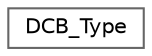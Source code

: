 digraph "Graphical Class Hierarchy"
{
 // LATEX_PDF_SIZE
  bgcolor="transparent";
  edge [fontname=Helvetica,fontsize=10,labelfontname=Helvetica,labelfontsize=10];
  node [fontname=Helvetica,fontsize=10,shape=box,height=0.2,width=0.4];
  rankdir="LR";
  Node0 [id="Node000000",label="DCB_Type",height=0.2,width=0.4,color="grey40", fillcolor="white", style="filled",URL="$struct_d_c_b___type.html",tooltip="Structure type to access the Debug Control Block Registers (DCB)."];
}
